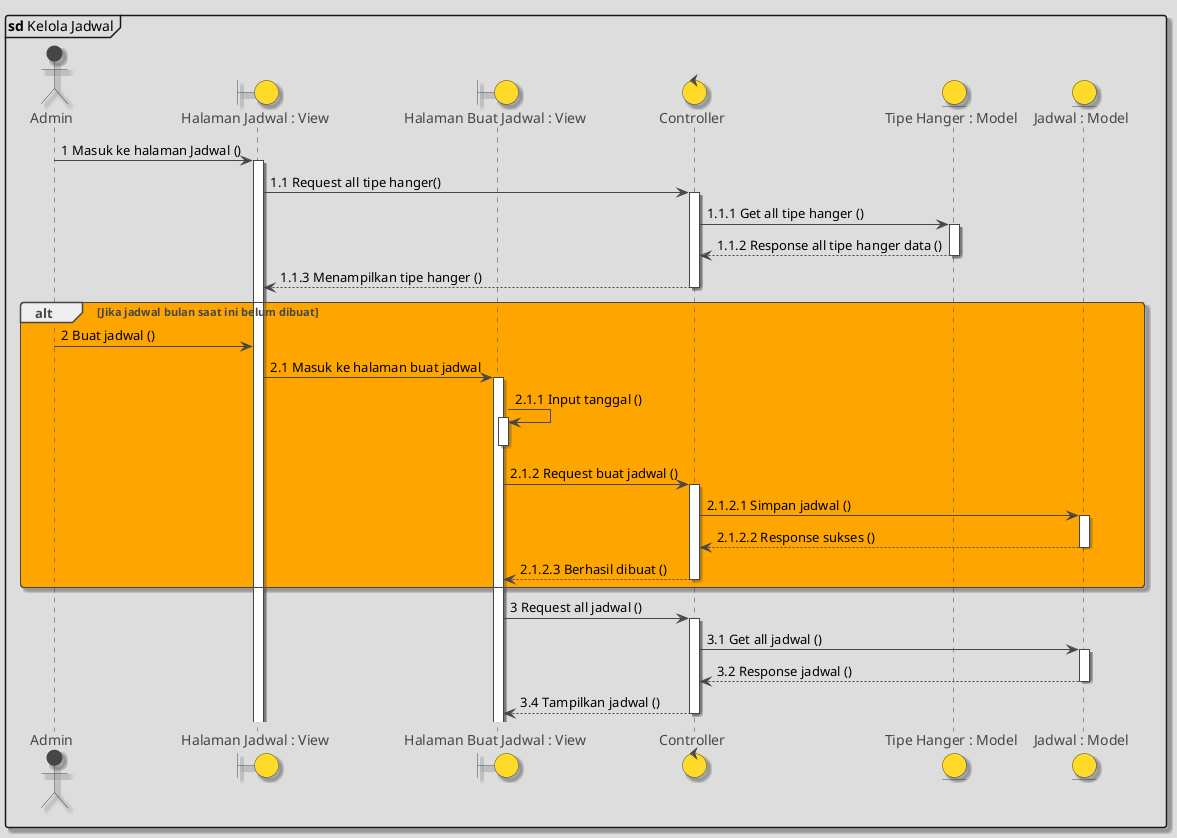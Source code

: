 @startuml

!theme toy
skinparam shadowing true
mainframe **sd** Kelola Jadwal

actor Admin
boundary "Halaman Jadwal : View" as halamanJadwal
boundary "Halaman Buat Jadwal : View" as buatJadwal
control "Controller" as controller
entity "Tipe Hanger : Model" as tabelTipe
entity "Jadwal : Model" as tabelJadwal


Admin -> halamanJadwal ++ : 1 Masuk ke halaman Jadwal ()

halamanJadwal -> controller ++ : 1.1 Request all tipe hanger()

controller -> tabelTipe ++ : 1.1.1 Get all tipe hanger ()

return 1.1.2 Response all tipe hanger data ()
return 1.1.3 Menampilkan tipe hanger ()

alt #orange Jika jadwal bulan saat ini belum dibuat
Admin -> halamanJadwal  : 2 Buat jadwal ()
halamanJadwal -> buatJadwal ++ : 2.1 Masuk ke halaman buat jadwal

buatJadwal -> buatJadwal ++ : 2.1.1 Input tanggal ()
deactivate buatJadwal

buatJadwal -> controller ++ : 2.1.2 Request buat jadwal ()
controller -> tabelJadwal ++ : 2.1.2.1 Simpan jadwal ()
return 2.1.2.2 Response sukses ()
return 2.1.2.3 Berhasil dibuat ()

end

buatJadwal -> controller ++ : 3 Request all jadwal ()

controller -> tabelJadwal ++ : 3.1 Get all jadwal ()

return 3.2 Response jadwal ()
return 3.4 Tampilkan jadwal ()


@enduml
